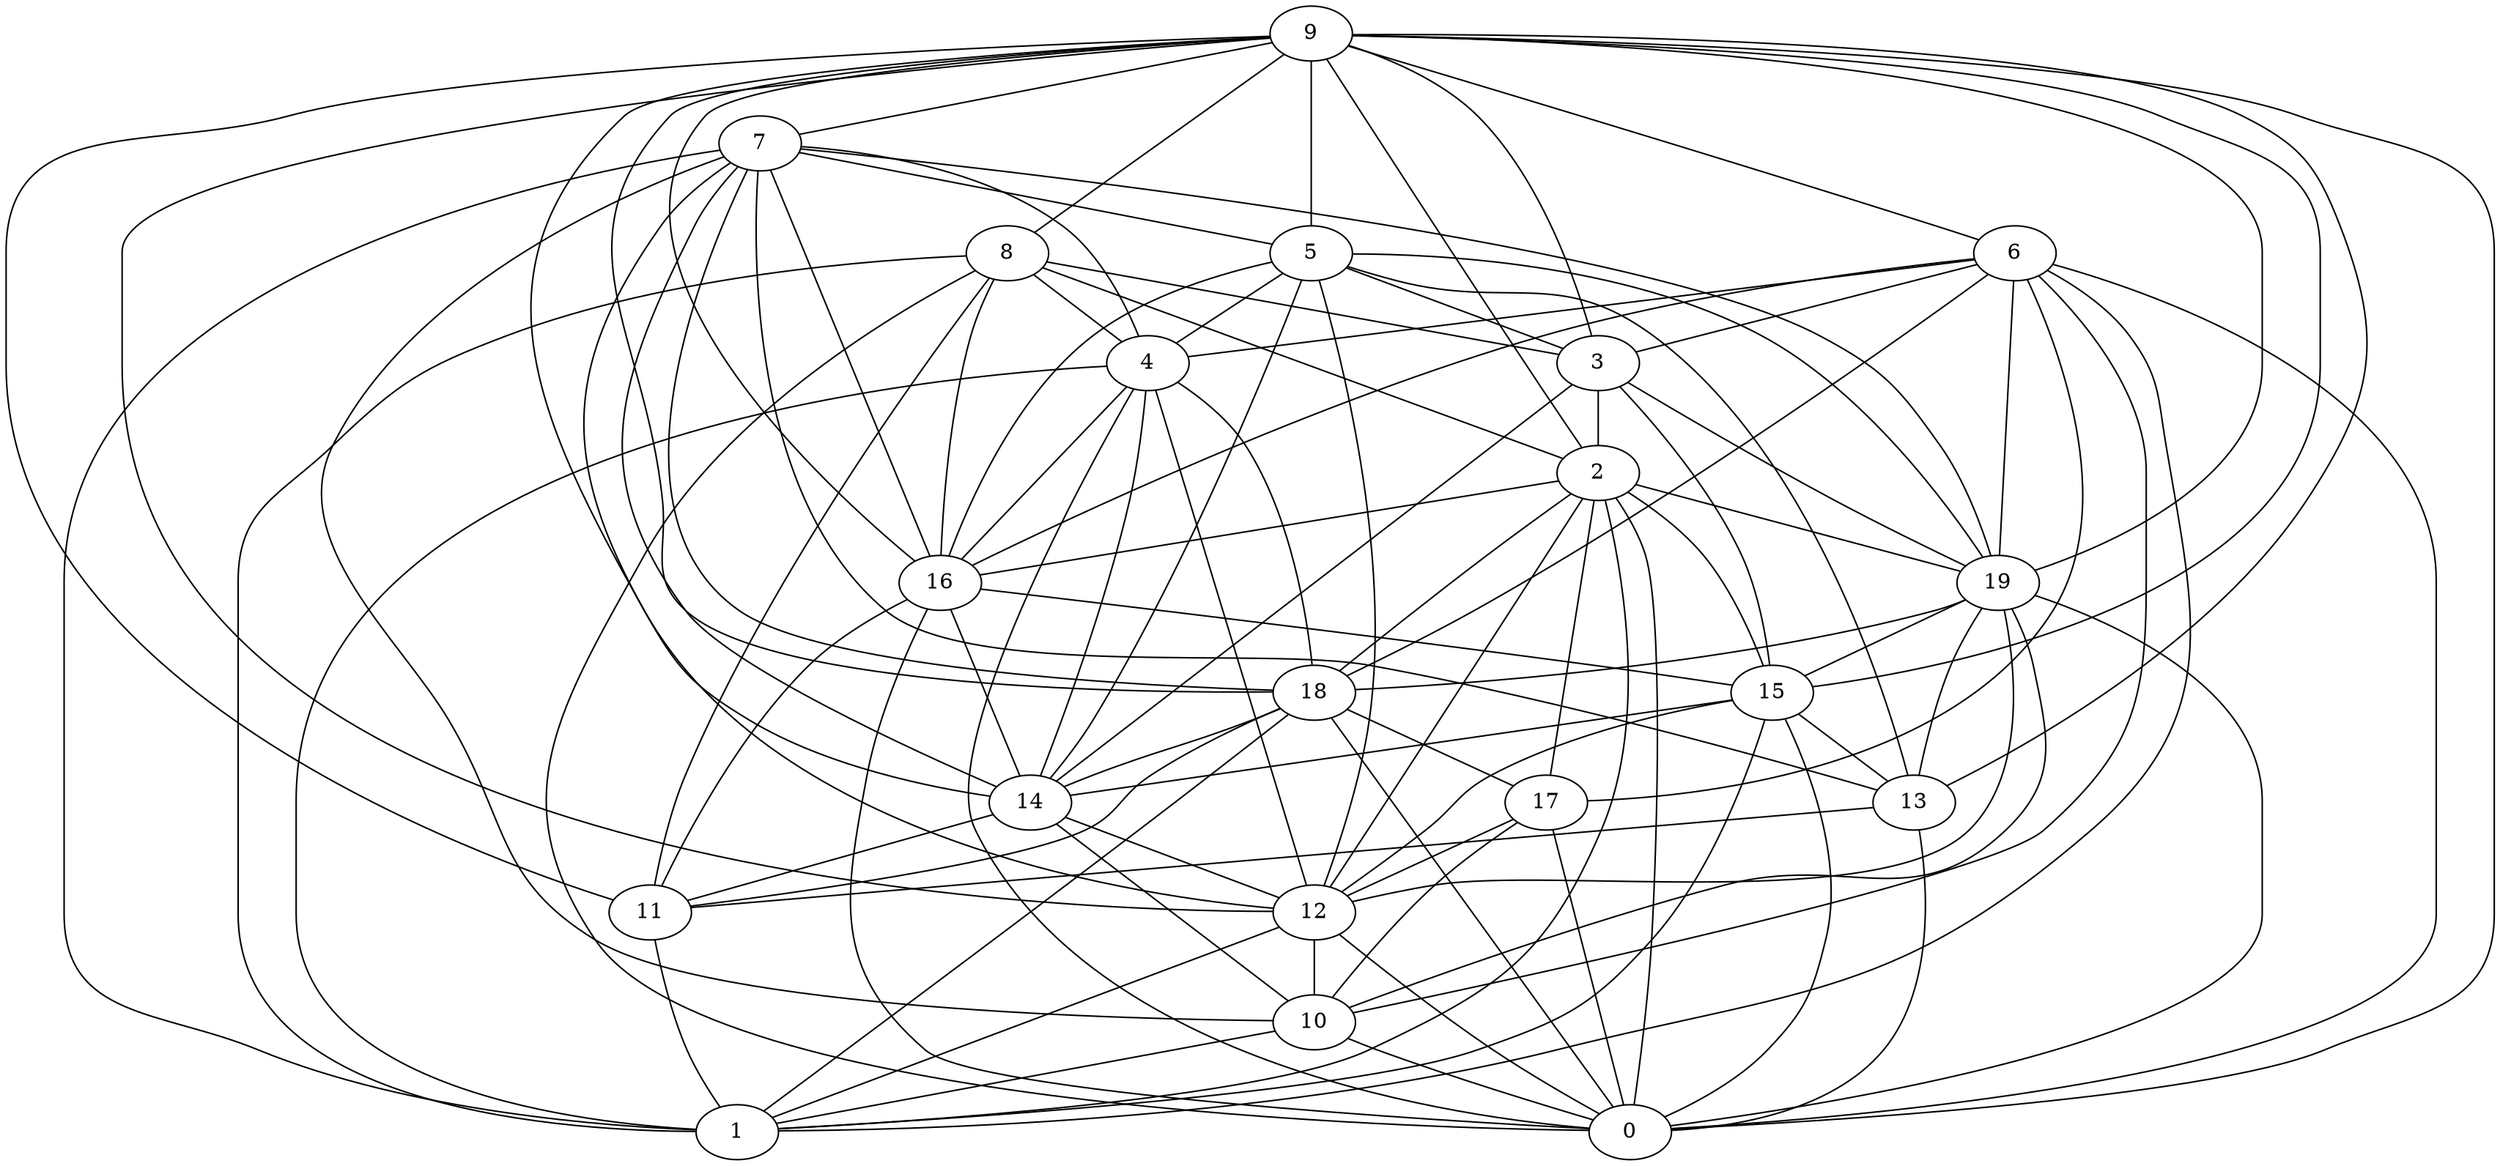 digraph GG_graph {

subgraph G_graph {
edge [color = black]
"4" -> "0" [dir = none]
"4" -> "18" [dir = none]
"4" -> "12" [dir = none]
"12" -> "10" [dir = none]
"12" -> "1" [dir = none]
"17" -> "12" [dir = none]
"7" -> "1" [dir = none]
"7" -> "5" [dir = none]
"7" -> "19" [dir = none]
"7" -> "4" [dir = none]
"5" -> "12" [dir = none]
"5" -> "19" [dir = none]
"5" -> "3" [dir = none]
"5" -> "13" [dir = none]
"13" -> "11" [dir = none]
"13" -> "0" [dir = none]
"15" -> "0" [dir = none]
"15" -> "13" [dir = none]
"15" -> "1" [dir = none]
"3" -> "15" [dir = none]
"3" -> "2" [dir = none]
"3" -> "19" [dir = none]
"16" -> "14" [dir = none]
"16" -> "15" [dir = none]
"16" -> "11" [dir = none]
"8" -> "3" [dir = none]
"8" -> "16" [dir = none]
"8" -> "2" [dir = none]
"8" -> "0" [dir = none]
"9" -> "3" [dir = none]
"9" -> "5" [dir = none]
"9" -> "13" [dir = none]
"9" -> "7" [dir = none]
"9" -> "0" [dir = none]
"9" -> "15" [dir = none]
"9" -> "11" [dir = none]
"9" -> "8" [dir = none]
"9" -> "16" [dir = none]
"9" -> "12" [dir = none]
"9" -> "6" [dir = none]
"9" -> "2" [dir = none]
"18" -> "1" [dir = none]
"18" -> "14" [dir = none]
"14" -> "10" [dir = none]
"14" -> "12" [dir = none]
"6" -> "16" [dir = none]
"6" -> "1" [dir = none]
"6" -> "18" [dir = none]
"6" -> "3" [dir = none]
"6" -> "17" [dir = none]
"6" -> "4" [dir = none]
"6" -> "0" [dir = none]
"6" -> "10" [dir = none]
"19" -> "18" [dir = none]
"19" -> "12" [dir = none]
"2" -> "18" [dir = none]
"2" -> "17" [dir = none]
"4" -> "1" [dir = none]
"9" -> "18" [dir = none]
"17" -> "0" [dir = none]
"9" -> "14" [dir = none]
"9" -> "19" [dir = none]
"7" -> "18" [dir = none]
"4" -> "14" [dir = none]
"10" -> "0" [dir = none]
"8" -> "1" [dir = none]
"15" -> "14" [dir = none]
"8" -> "4" [dir = none]
"18" -> "11" [dir = none]
"19" -> "10" [dir = none]
"5" -> "4" [dir = none]
"18" -> "0" [dir = none]
"2" -> "16" [dir = none]
"2" -> "12" [dir = none]
"11" -> "1" [dir = none]
"16" -> "0" [dir = none]
"12" -> "0" [dir = none]
"7" -> "12" [dir = none]
"7" -> "10" [dir = none]
"4" -> "16" [dir = none]
"7" -> "14" [dir = none]
"7" -> "16" [dir = none]
"3" -> "14" [dir = none]
"14" -> "11" [dir = none]
"15" -> "12" [dir = none]
"19" -> "0" [dir = none]
"17" -> "10" [dir = none]
"19" -> "15" [dir = none]
"8" -> "11" [dir = none]
"2" -> "1" [dir = none]
"10" -> "1" [dir = none]
"2" -> "15" [dir = none]
"5" -> "16" [dir = none]
"2" -> "0" [dir = none]
"19" -> "13" [dir = none]
"5" -> "14" [dir = none]
"6" -> "19" [dir = none]
"2" -> "19" [dir = none]
"18" -> "17" [dir = none]
"7" -> "13" [dir = none]
}

}
